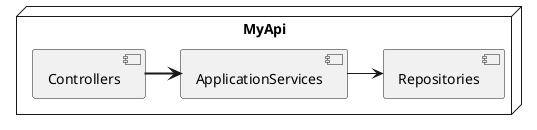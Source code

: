 @startuml


node MyApi {

    component Controllers
    component ApplicationServices
    component Repositories

}

Controllers=>ApplicationServices
ApplicationServices->Repositories

@enduml